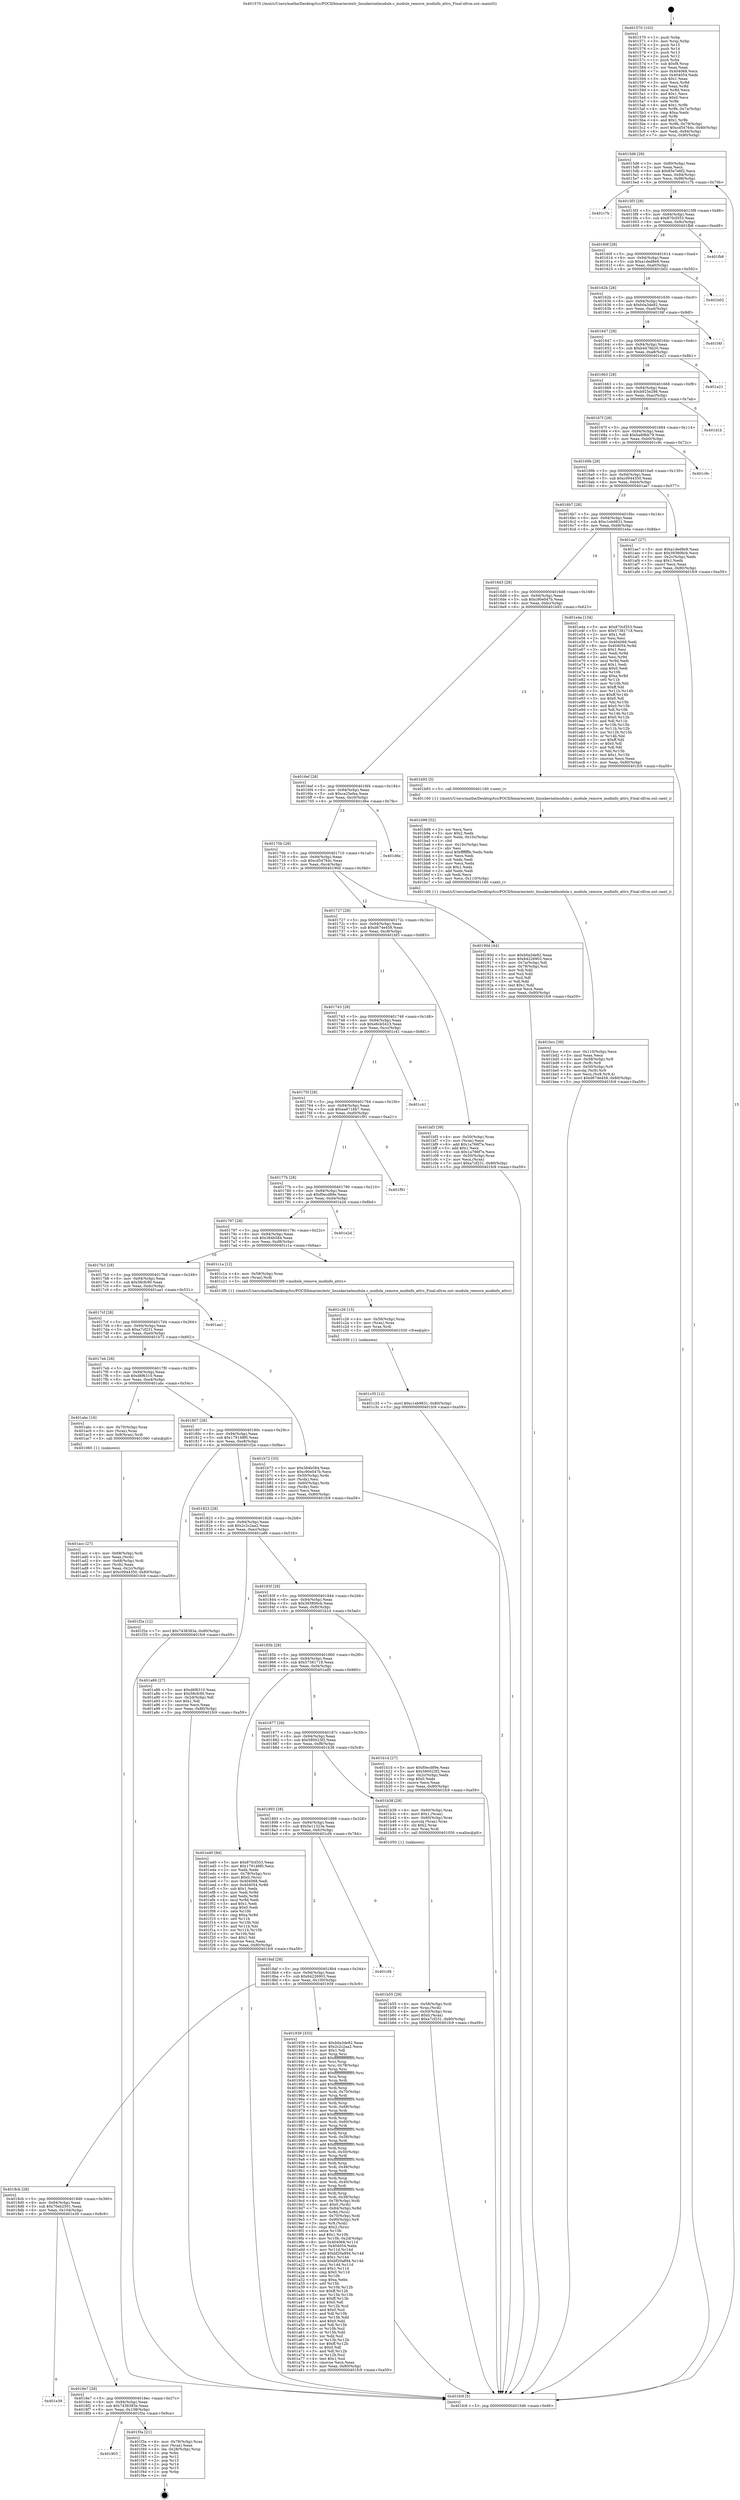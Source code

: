 digraph "0x401570" {
  label = "0x401570 (/mnt/c/Users/mathe/Desktop/tcc/POCII/binaries/extr_linuxkernelmodule.c_module_remove_modinfo_attrs_Final-ollvm.out::main(0))"
  labelloc = "t"
  node[shape=record]

  Entry [label="",width=0.3,height=0.3,shape=circle,fillcolor=black,style=filled]
  "0x4015d6" [label="{
     0x4015d6 [29]\l
     | [instrs]\l
     &nbsp;&nbsp;0x4015d6 \<+3\>: mov -0x80(%rbp),%eax\l
     &nbsp;&nbsp;0x4015d9 \<+2\>: mov %eax,%ecx\l
     &nbsp;&nbsp;0x4015db \<+6\>: sub $0x85e7e6f2,%ecx\l
     &nbsp;&nbsp;0x4015e1 \<+6\>: mov %eax,-0x94(%rbp)\l
     &nbsp;&nbsp;0x4015e7 \<+6\>: mov %ecx,-0x98(%rbp)\l
     &nbsp;&nbsp;0x4015ed \<+6\>: je 0000000000401c7b \<main+0x70b\>\l
  }"]
  "0x401c7b" [label="{
     0x401c7b\l
  }", style=dashed]
  "0x4015f3" [label="{
     0x4015f3 [28]\l
     | [instrs]\l
     &nbsp;&nbsp;0x4015f3 \<+5\>: jmp 00000000004015f8 \<main+0x88\>\l
     &nbsp;&nbsp;0x4015f8 \<+6\>: mov -0x94(%rbp),%eax\l
     &nbsp;&nbsp;0x4015fe \<+5\>: sub $0x870cf353,%eax\l
     &nbsp;&nbsp;0x401603 \<+6\>: mov %eax,-0x9c(%rbp)\l
     &nbsp;&nbsp;0x401609 \<+6\>: je 0000000000401fb8 \<main+0xa48\>\l
  }"]
  Exit [label="",width=0.3,height=0.3,shape=circle,fillcolor=black,style=filled,peripheries=2]
  "0x401fb8" [label="{
     0x401fb8\l
  }", style=dashed]
  "0x40160f" [label="{
     0x40160f [28]\l
     | [instrs]\l
     &nbsp;&nbsp;0x40160f \<+5\>: jmp 0000000000401614 \<main+0xa4\>\l
     &nbsp;&nbsp;0x401614 \<+6\>: mov -0x94(%rbp),%eax\l
     &nbsp;&nbsp;0x40161a \<+5\>: sub $0xa1ded8e9,%eax\l
     &nbsp;&nbsp;0x40161f \<+6\>: mov %eax,-0xa0(%rbp)\l
     &nbsp;&nbsp;0x401625 \<+6\>: je 0000000000401b02 \<main+0x592\>\l
  }"]
  "0x401903" [label="{
     0x401903\l
  }", style=dashed]
  "0x401b02" [label="{
     0x401b02\l
  }", style=dashed]
  "0x40162b" [label="{
     0x40162b [28]\l
     | [instrs]\l
     &nbsp;&nbsp;0x40162b \<+5\>: jmp 0000000000401630 \<main+0xc0\>\l
     &nbsp;&nbsp;0x401630 \<+6\>: mov -0x94(%rbp),%eax\l
     &nbsp;&nbsp;0x401636 \<+5\>: sub $0xb0a3de82,%eax\l
     &nbsp;&nbsp;0x40163b \<+6\>: mov %eax,-0xa4(%rbp)\l
     &nbsp;&nbsp;0x401641 \<+6\>: je 0000000000401f4f \<main+0x9df\>\l
  }"]
  "0x401f3a" [label="{
     0x401f3a [21]\l
     | [instrs]\l
     &nbsp;&nbsp;0x401f3a \<+4\>: mov -0x78(%rbp),%rax\l
     &nbsp;&nbsp;0x401f3e \<+2\>: mov (%rax),%eax\l
     &nbsp;&nbsp;0x401f40 \<+4\>: lea -0x28(%rbp),%rsp\l
     &nbsp;&nbsp;0x401f44 \<+1\>: pop %rbx\l
     &nbsp;&nbsp;0x401f45 \<+2\>: pop %r12\l
     &nbsp;&nbsp;0x401f47 \<+2\>: pop %r13\l
     &nbsp;&nbsp;0x401f49 \<+2\>: pop %r14\l
     &nbsp;&nbsp;0x401f4b \<+2\>: pop %r15\l
     &nbsp;&nbsp;0x401f4d \<+1\>: pop %rbp\l
     &nbsp;&nbsp;0x401f4e \<+1\>: ret\l
  }"]
  "0x401f4f" [label="{
     0x401f4f\l
  }", style=dashed]
  "0x401647" [label="{
     0x401647 [28]\l
     | [instrs]\l
     &nbsp;&nbsp;0x401647 \<+5\>: jmp 000000000040164c \<main+0xdc\>\l
     &nbsp;&nbsp;0x40164c \<+6\>: mov -0x94(%rbp),%eax\l
     &nbsp;&nbsp;0x401652 \<+5\>: sub $0xb4476b20,%eax\l
     &nbsp;&nbsp;0x401657 \<+6\>: mov %eax,-0xa8(%rbp)\l
     &nbsp;&nbsp;0x40165d \<+6\>: je 0000000000401e21 \<main+0x8b1\>\l
  }"]
  "0x4018e7" [label="{
     0x4018e7 [28]\l
     | [instrs]\l
     &nbsp;&nbsp;0x4018e7 \<+5\>: jmp 00000000004018ec \<main+0x37c\>\l
     &nbsp;&nbsp;0x4018ec \<+6\>: mov -0x94(%rbp),%eax\l
     &nbsp;&nbsp;0x4018f2 \<+5\>: sub $0x7438383e,%eax\l
     &nbsp;&nbsp;0x4018f7 \<+6\>: mov %eax,-0x108(%rbp)\l
     &nbsp;&nbsp;0x4018fd \<+6\>: je 0000000000401f3a \<main+0x9ca\>\l
  }"]
  "0x401e21" [label="{
     0x401e21\l
  }", style=dashed]
  "0x401663" [label="{
     0x401663 [28]\l
     | [instrs]\l
     &nbsp;&nbsp;0x401663 \<+5\>: jmp 0000000000401668 \<main+0xf8\>\l
     &nbsp;&nbsp;0x401668 \<+6\>: mov -0x94(%rbp),%eax\l
     &nbsp;&nbsp;0x40166e \<+5\>: sub $0xb925e298,%eax\l
     &nbsp;&nbsp;0x401673 \<+6\>: mov %eax,-0xac(%rbp)\l
     &nbsp;&nbsp;0x401679 \<+6\>: je 0000000000401d1b \<main+0x7ab\>\l
  }"]
  "0x401e39" [label="{
     0x401e39\l
  }", style=dashed]
  "0x401d1b" [label="{
     0x401d1b\l
  }", style=dashed]
  "0x40167f" [label="{
     0x40167f [28]\l
     | [instrs]\l
     &nbsp;&nbsp;0x40167f \<+5\>: jmp 0000000000401684 \<main+0x114\>\l
     &nbsp;&nbsp;0x401684 \<+6\>: mov -0x94(%rbp),%eax\l
     &nbsp;&nbsp;0x40168a \<+5\>: sub $0xba69bb79,%eax\l
     &nbsp;&nbsp;0x40168f \<+6\>: mov %eax,-0xb0(%rbp)\l
     &nbsp;&nbsp;0x401695 \<+6\>: je 0000000000401c9c \<main+0x72c\>\l
  }"]
  "0x401c35" [label="{
     0x401c35 [12]\l
     | [instrs]\l
     &nbsp;&nbsp;0x401c35 \<+7\>: movl $0xc1eb9831,-0x80(%rbp)\l
     &nbsp;&nbsp;0x401c3c \<+5\>: jmp 0000000000401fc9 \<main+0xa59\>\l
  }"]
  "0x401c9c" [label="{
     0x401c9c\l
  }", style=dashed]
  "0x40169b" [label="{
     0x40169b [28]\l
     | [instrs]\l
     &nbsp;&nbsp;0x40169b \<+5\>: jmp 00000000004016a0 \<main+0x130\>\l
     &nbsp;&nbsp;0x4016a0 \<+6\>: mov -0x94(%rbp),%eax\l
     &nbsp;&nbsp;0x4016a6 \<+5\>: sub $0xc0944350,%eax\l
     &nbsp;&nbsp;0x4016ab \<+6\>: mov %eax,-0xb4(%rbp)\l
     &nbsp;&nbsp;0x4016b1 \<+6\>: je 0000000000401ae7 \<main+0x577\>\l
  }"]
  "0x401c26" [label="{
     0x401c26 [15]\l
     | [instrs]\l
     &nbsp;&nbsp;0x401c26 \<+4\>: mov -0x58(%rbp),%rax\l
     &nbsp;&nbsp;0x401c2a \<+3\>: mov (%rax),%rax\l
     &nbsp;&nbsp;0x401c2d \<+3\>: mov %rax,%rdi\l
     &nbsp;&nbsp;0x401c30 \<+5\>: call 0000000000401030 \<free@plt\>\l
     | [calls]\l
     &nbsp;&nbsp;0x401030 \{1\} (unknown)\l
  }"]
  "0x401ae7" [label="{
     0x401ae7 [27]\l
     | [instrs]\l
     &nbsp;&nbsp;0x401ae7 \<+5\>: mov $0xa1ded8e9,%eax\l
     &nbsp;&nbsp;0x401aec \<+5\>: mov $0x393806cb,%ecx\l
     &nbsp;&nbsp;0x401af1 \<+3\>: mov -0x2c(%rbp),%edx\l
     &nbsp;&nbsp;0x401af4 \<+3\>: cmp $0x1,%edx\l
     &nbsp;&nbsp;0x401af7 \<+3\>: cmovl %ecx,%eax\l
     &nbsp;&nbsp;0x401afa \<+3\>: mov %eax,-0x80(%rbp)\l
     &nbsp;&nbsp;0x401afd \<+5\>: jmp 0000000000401fc9 \<main+0xa59\>\l
  }"]
  "0x4016b7" [label="{
     0x4016b7 [28]\l
     | [instrs]\l
     &nbsp;&nbsp;0x4016b7 \<+5\>: jmp 00000000004016bc \<main+0x14c\>\l
     &nbsp;&nbsp;0x4016bc \<+6\>: mov -0x94(%rbp),%eax\l
     &nbsp;&nbsp;0x4016c2 \<+5\>: sub $0xc1eb9831,%eax\l
     &nbsp;&nbsp;0x4016c7 \<+6\>: mov %eax,-0xb8(%rbp)\l
     &nbsp;&nbsp;0x4016cd \<+6\>: je 0000000000401e4a \<main+0x8da\>\l
  }"]
  "0x401bcc" [label="{
     0x401bcc [39]\l
     | [instrs]\l
     &nbsp;&nbsp;0x401bcc \<+6\>: mov -0x110(%rbp),%ecx\l
     &nbsp;&nbsp;0x401bd2 \<+3\>: imul %eax,%ecx\l
     &nbsp;&nbsp;0x401bd5 \<+4\>: mov -0x58(%rbp),%r8\l
     &nbsp;&nbsp;0x401bd9 \<+3\>: mov (%r8),%r8\l
     &nbsp;&nbsp;0x401bdc \<+4\>: mov -0x50(%rbp),%r9\l
     &nbsp;&nbsp;0x401be0 \<+3\>: movslq (%r9),%r9\l
     &nbsp;&nbsp;0x401be3 \<+4\>: mov %ecx,(%r8,%r9,4)\l
     &nbsp;&nbsp;0x401be7 \<+7\>: movl $0xd674e458,-0x80(%rbp)\l
     &nbsp;&nbsp;0x401bee \<+5\>: jmp 0000000000401fc9 \<main+0xa59\>\l
  }"]
  "0x401e4a" [label="{
     0x401e4a [134]\l
     | [instrs]\l
     &nbsp;&nbsp;0x401e4a \<+5\>: mov $0x870cf353,%eax\l
     &nbsp;&nbsp;0x401e4f \<+5\>: mov $0x57381718,%ecx\l
     &nbsp;&nbsp;0x401e54 \<+2\>: mov $0x1,%dl\l
     &nbsp;&nbsp;0x401e56 \<+2\>: xor %esi,%esi\l
     &nbsp;&nbsp;0x401e58 \<+7\>: mov 0x404068,%edi\l
     &nbsp;&nbsp;0x401e5f \<+8\>: mov 0x404054,%r8d\l
     &nbsp;&nbsp;0x401e67 \<+3\>: sub $0x1,%esi\l
     &nbsp;&nbsp;0x401e6a \<+3\>: mov %edi,%r9d\l
     &nbsp;&nbsp;0x401e6d \<+3\>: add %esi,%r9d\l
     &nbsp;&nbsp;0x401e70 \<+4\>: imul %r9d,%edi\l
     &nbsp;&nbsp;0x401e74 \<+3\>: and $0x1,%edi\l
     &nbsp;&nbsp;0x401e77 \<+3\>: cmp $0x0,%edi\l
     &nbsp;&nbsp;0x401e7a \<+4\>: sete %r10b\l
     &nbsp;&nbsp;0x401e7e \<+4\>: cmp $0xa,%r8d\l
     &nbsp;&nbsp;0x401e82 \<+4\>: setl %r11b\l
     &nbsp;&nbsp;0x401e86 \<+3\>: mov %r10b,%bl\l
     &nbsp;&nbsp;0x401e89 \<+3\>: xor $0xff,%bl\l
     &nbsp;&nbsp;0x401e8c \<+3\>: mov %r11b,%r14b\l
     &nbsp;&nbsp;0x401e8f \<+4\>: xor $0xff,%r14b\l
     &nbsp;&nbsp;0x401e93 \<+3\>: xor $0x0,%dl\l
     &nbsp;&nbsp;0x401e96 \<+3\>: mov %bl,%r15b\l
     &nbsp;&nbsp;0x401e99 \<+4\>: and $0x0,%r15b\l
     &nbsp;&nbsp;0x401e9d \<+3\>: and %dl,%r10b\l
     &nbsp;&nbsp;0x401ea0 \<+3\>: mov %r14b,%r12b\l
     &nbsp;&nbsp;0x401ea3 \<+4\>: and $0x0,%r12b\l
     &nbsp;&nbsp;0x401ea7 \<+3\>: and %dl,%r11b\l
     &nbsp;&nbsp;0x401eaa \<+3\>: or %r10b,%r15b\l
     &nbsp;&nbsp;0x401ead \<+3\>: or %r11b,%r12b\l
     &nbsp;&nbsp;0x401eb0 \<+3\>: xor %r12b,%r15b\l
     &nbsp;&nbsp;0x401eb3 \<+3\>: or %r14b,%bl\l
     &nbsp;&nbsp;0x401eb6 \<+3\>: xor $0xff,%bl\l
     &nbsp;&nbsp;0x401eb9 \<+3\>: or $0x0,%dl\l
     &nbsp;&nbsp;0x401ebc \<+2\>: and %dl,%bl\l
     &nbsp;&nbsp;0x401ebe \<+3\>: or %bl,%r15b\l
     &nbsp;&nbsp;0x401ec1 \<+4\>: test $0x1,%r15b\l
     &nbsp;&nbsp;0x401ec5 \<+3\>: cmovne %ecx,%eax\l
     &nbsp;&nbsp;0x401ec8 \<+3\>: mov %eax,-0x80(%rbp)\l
     &nbsp;&nbsp;0x401ecb \<+5\>: jmp 0000000000401fc9 \<main+0xa59\>\l
  }"]
  "0x4016d3" [label="{
     0x4016d3 [28]\l
     | [instrs]\l
     &nbsp;&nbsp;0x4016d3 \<+5\>: jmp 00000000004016d8 \<main+0x168\>\l
     &nbsp;&nbsp;0x4016d8 \<+6\>: mov -0x94(%rbp),%eax\l
     &nbsp;&nbsp;0x4016de \<+5\>: sub $0xc90e047b,%eax\l
     &nbsp;&nbsp;0x4016e3 \<+6\>: mov %eax,-0xbc(%rbp)\l
     &nbsp;&nbsp;0x4016e9 \<+6\>: je 0000000000401b93 \<main+0x623\>\l
  }"]
  "0x401b98" [label="{
     0x401b98 [52]\l
     | [instrs]\l
     &nbsp;&nbsp;0x401b98 \<+2\>: xor %ecx,%ecx\l
     &nbsp;&nbsp;0x401b9a \<+5\>: mov $0x2,%edx\l
     &nbsp;&nbsp;0x401b9f \<+6\>: mov %edx,-0x10c(%rbp)\l
     &nbsp;&nbsp;0x401ba5 \<+1\>: cltd\l
     &nbsp;&nbsp;0x401ba6 \<+6\>: mov -0x10c(%rbp),%esi\l
     &nbsp;&nbsp;0x401bac \<+2\>: idiv %esi\l
     &nbsp;&nbsp;0x401bae \<+6\>: imul $0xfffffffe,%edx,%edx\l
     &nbsp;&nbsp;0x401bb4 \<+2\>: mov %ecx,%edi\l
     &nbsp;&nbsp;0x401bb6 \<+2\>: sub %edx,%edi\l
     &nbsp;&nbsp;0x401bb8 \<+2\>: mov %ecx,%edx\l
     &nbsp;&nbsp;0x401bba \<+3\>: sub $0x1,%edx\l
     &nbsp;&nbsp;0x401bbd \<+2\>: add %edx,%edi\l
     &nbsp;&nbsp;0x401bbf \<+2\>: sub %edi,%ecx\l
     &nbsp;&nbsp;0x401bc1 \<+6\>: mov %ecx,-0x110(%rbp)\l
     &nbsp;&nbsp;0x401bc7 \<+5\>: call 0000000000401160 \<next_i\>\l
     | [calls]\l
     &nbsp;&nbsp;0x401160 \{1\} (/mnt/c/Users/mathe/Desktop/tcc/POCII/binaries/extr_linuxkernelmodule.c_module_remove_modinfo_attrs_Final-ollvm.out::next_i)\l
  }"]
  "0x401b93" [label="{
     0x401b93 [5]\l
     | [instrs]\l
     &nbsp;&nbsp;0x401b93 \<+5\>: call 0000000000401160 \<next_i\>\l
     | [calls]\l
     &nbsp;&nbsp;0x401160 \{1\} (/mnt/c/Users/mathe/Desktop/tcc/POCII/binaries/extr_linuxkernelmodule.c_module_remove_modinfo_attrs_Final-ollvm.out::next_i)\l
  }"]
  "0x4016ef" [label="{
     0x4016ef [28]\l
     | [instrs]\l
     &nbsp;&nbsp;0x4016ef \<+5\>: jmp 00000000004016f4 \<main+0x184\>\l
     &nbsp;&nbsp;0x4016f4 \<+6\>: mov -0x94(%rbp),%eax\l
     &nbsp;&nbsp;0x4016fa \<+5\>: sub $0xca25efea,%eax\l
     &nbsp;&nbsp;0x4016ff \<+6\>: mov %eax,-0xc0(%rbp)\l
     &nbsp;&nbsp;0x401705 \<+6\>: je 0000000000401d6e \<main+0x7fe\>\l
  }"]
  "0x401b55" [label="{
     0x401b55 [29]\l
     | [instrs]\l
     &nbsp;&nbsp;0x401b55 \<+4\>: mov -0x58(%rbp),%rdi\l
     &nbsp;&nbsp;0x401b59 \<+3\>: mov %rax,(%rdi)\l
     &nbsp;&nbsp;0x401b5c \<+4\>: mov -0x50(%rbp),%rax\l
     &nbsp;&nbsp;0x401b60 \<+6\>: movl $0x0,(%rax)\l
     &nbsp;&nbsp;0x401b66 \<+7\>: movl $0xa7cf231,-0x80(%rbp)\l
     &nbsp;&nbsp;0x401b6d \<+5\>: jmp 0000000000401fc9 \<main+0xa59\>\l
  }"]
  "0x401d6e" [label="{
     0x401d6e\l
  }", style=dashed]
  "0x40170b" [label="{
     0x40170b [28]\l
     | [instrs]\l
     &nbsp;&nbsp;0x40170b \<+5\>: jmp 0000000000401710 \<main+0x1a0\>\l
     &nbsp;&nbsp;0x401710 \<+6\>: mov -0x94(%rbp),%eax\l
     &nbsp;&nbsp;0x401716 \<+5\>: sub $0xcd54764c,%eax\l
     &nbsp;&nbsp;0x40171b \<+6\>: mov %eax,-0xc4(%rbp)\l
     &nbsp;&nbsp;0x401721 \<+6\>: je 000000000040190d \<main+0x39d\>\l
  }"]
  "0x401acc" [label="{
     0x401acc [27]\l
     | [instrs]\l
     &nbsp;&nbsp;0x401acc \<+4\>: mov -0x68(%rbp),%rdi\l
     &nbsp;&nbsp;0x401ad0 \<+2\>: mov %eax,(%rdi)\l
     &nbsp;&nbsp;0x401ad2 \<+4\>: mov -0x68(%rbp),%rdi\l
     &nbsp;&nbsp;0x401ad6 \<+2\>: mov (%rdi),%eax\l
     &nbsp;&nbsp;0x401ad8 \<+3\>: mov %eax,-0x2c(%rbp)\l
     &nbsp;&nbsp;0x401adb \<+7\>: movl $0xc0944350,-0x80(%rbp)\l
     &nbsp;&nbsp;0x401ae2 \<+5\>: jmp 0000000000401fc9 \<main+0xa59\>\l
  }"]
  "0x40190d" [label="{
     0x40190d [44]\l
     | [instrs]\l
     &nbsp;&nbsp;0x40190d \<+5\>: mov $0xb0a3de82,%eax\l
     &nbsp;&nbsp;0x401912 \<+5\>: mov $0x64226903,%ecx\l
     &nbsp;&nbsp;0x401917 \<+3\>: mov -0x7a(%rbp),%dl\l
     &nbsp;&nbsp;0x40191a \<+4\>: mov -0x79(%rbp),%sil\l
     &nbsp;&nbsp;0x40191e \<+3\>: mov %dl,%dil\l
     &nbsp;&nbsp;0x401921 \<+3\>: and %sil,%dil\l
     &nbsp;&nbsp;0x401924 \<+3\>: xor %sil,%dl\l
     &nbsp;&nbsp;0x401927 \<+3\>: or %dl,%dil\l
     &nbsp;&nbsp;0x40192a \<+4\>: test $0x1,%dil\l
     &nbsp;&nbsp;0x40192e \<+3\>: cmovne %ecx,%eax\l
     &nbsp;&nbsp;0x401931 \<+3\>: mov %eax,-0x80(%rbp)\l
     &nbsp;&nbsp;0x401934 \<+5\>: jmp 0000000000401fc9 \<main+0xa59\>\l
  }"]
  "0x401727" [label="{
     0x401727 [28]\l
     | [instrs]\l
     &nbsp;&nbsp;0x401727 \<+5\>: jmp 000000000040172c \<main+0x1bc\>\l
     &nbsp;&nbsp;0x40172c \<+6\>: mov -0x94(%rbp),%eax\l
     &nbsp;&nbsp;0x401732 \<+5\>: sub $0xd674e458,%eax\l
     &nbsp;&nbsp;0x401737 \<+6\>: mov %eax,-0xc8(%rbp)\l
     &nbsp;&nbsp;0x40173d \<+6\>: je 0000000000401bf3 \<main+0x683\>\l
  }"]
  "0x401fc9" [label="{
     0x401fc9 [5]\l
     | [instrs]\l
     &nbsp;&nbsp;0x401fc9 \<+5\>: jmp 00000000004015d6 \<main+0x66\>\l
  }"]
  "0x401570" [label="{
     0x401570 [102]\l
     | [instrs]\l
     &nbsp;&nbsp;0x401570 \<+1\>: push %rbp\l
     &nbsp;&nbsp;0x401571 \<+3\>: mov %rsp,%rbp\l
     &nbsp;&nbsp;0x401574 \<+2\>: push %r15\l
     &nbsp;&nbsp;0x401576 \<+2\>: push %r14\l
     &nbsp;&nbsp;0x401578 \<+2\>: push %r13\l
     &nbsp;&nbsp;0x40157a \<+2\>: push %r12\l
     &nbsp;&nbsp;0x40157c \<+1\>: push %rbx\l
     &nbsp;&nbsp;0x40157d \<+7\>: sub $0xf8,%rsp\l
     &nbsp;&nbsp;0x401584 \<+2\>: xor %eax,%eax\l
     &nbsp;&nbsp;0x401586 \<+7\>: mov 0x404068,%ecx\l
     &nbsp;&nbsp;0x40158d \<+7\>: mov 0x404054,%edx\l
     &nbsp;&nbsp;0x401594 \<+3\>: sub $0x1,%eax\l
     &nbsp;&nbsp;0x401597 \<+3\>: mov %ecx,%r8d\l
     &nbsp;&nbsp;0x40159a \<+3\>: add %eax,%r8d\l
     &nbsp;&nbsp;0x40159d \<+4\>: imul %r8d,%ecx\l
     &nbsp;&nbsp;0x4015a1 \<+3\>: and $0x1,%ecx\l
     &nbsp;&nbsp;0x4015a4 \<+3\>: cmp $0x0,%ecx\l
     &nbsp;&nbsp;0x4015a7 \<+4\>: sete %r9b\l
     &nbsp;&nbsp;0x4015ab \<+4\>: and $0x1,%r9b\l
     &nbsp;&nbsp;0x4015af \<+4\>: mov %r9b,-0x7a(%rbp)\l
     &nbsp;&nbsp;0x4015b3 \<+3\>: cmp $0xa,%edx\l
     &nbsp;&nbsp;0x4015b6 \<+4\>: setl %r9b\l
     &nbsp;&nbsp;0x4015ba \<+4\>: and $0x1,%r9b\l
     &nbsp;&nbsp;0x4015be \<+4\>: mov %r9b,-0x79(%rbp)\l
     &nbsp;&nbsp;0x4015c2 \<+7\>: movl $0xcd54764c,-0x80(%rbp)\l
     &nbsp;&nbsp;0x4015c9 \<+6\>: mov %edi,-0x84(%rbp)\l
     &nbsp;&nbsp;0x4015cf \<+7\>: mov %rsi,-0x90(%rbp)\l
  }"]
  "0x4018cb" [label="{
     0x4018cb [28]\l
     | [instrs]\l
     &nbsp;&nbsp;0x4018cb \<+5\>: jmp 00000000004018d0 \<main+0x360\>\l
     &nbsp;&nbsp;0x4018d0 \<+6\>: mov -0x94(%rbp),%eax\l
     &nbsp;&nbsp;0x4018d6 \<+5\>: sub $0x70eb2501,%eax\l
     &nbsp;&nbsp;0x4018db \<+6\>: mov %eax,-0x104(%rbp)\l
     &nbsp;&nbsp;0x4018e1 \<+6\>: je 0000000000401e39 \<main+0x8c9\>\l
  }"]
  "0x401bf3" [label="{
     0x401bf3 [39]\l
     | [instrs]\l
     &nbsp;&nbsp;0x401bf3 \<+4\>: mov -0x50(%rbp),%rax\l
     &nbsp;&nbsp;0x401bf7 \<+2\>: mov (%rax),%ecx\l
     &nbsp;&nbsp;0x401bf9 \<+6\>: add $0x1a766f7e,%ecx\l
     &nbsp;&nbsp;0x401bff \<+3\>: add $0x1,%ecx\l
     &nbsp;&nbsp;0x401c02 \<+6\>: sub $0x1a766f7e,%ecx\l
     &nbsp;&nbsp;0x401c08 \<+4\>: mov -0x50(%rbp),%rax\l
     &nbsp;&nbsp;0x401c0c \<+2\>: mov %ecx,(%rax)\l
     &nbsp;&nbsp;0x401c0e \<+7\>: movl $0xa7cf231,-0x80(%rbp)\l
     &nbsp;&nbsp;0x401c15 \<+5\>: jmp 0000000000401fc9 \<main+0xa59\>\l
  }"]
  "0x401743" [label="{
     0x401743 [28]\l
     | [instrs]\l
     &nbsp;&nbsp;0x401743 \<+5\>: jmp 0000000000401748 \<main+0x1d8\>\l
     &nbsp;&nbsp;0x401748 \<+6\>: mov -0x94(%rbp),%eax\l
     &nbsp;&nbsp;0x40174e \<+5\>: sub $0xe6cb5423,%eax\l
     &nbsp;&nbsp;0x401753 \<+6\>: mov %eax,-0xcc(%rbp)\l
     &nbsp;&nbsp;0x401759 \<+6\>: je 0000000000401c41 \<main+0x6d1\>\l
  }"]
  "0x401939" [label="{
     0x401939 [333]\l
     | [instrs]\l
     &nbsp;&nbsp;0x401939 \<+5\>: mov $0xb0a3de82,%eax\l
     &nbsp;&nbsp;0x40193e \<+5\>: mov $0x2c2c2aa2,%ecx\l
     &nbsp;&nbsp;0x401943 \<+2\>: mov $0x1,%dl\l
     &nbsp;&nbsp;0x401945 \<+3\>: mov %rsp,%rsi\l
     &nbsp;&nbsp;0x401948 \<+4\>: add $0xfffffffffffffff0,%rsi\l
     &nbsp;&nbsp;0x40194c \<+3\>: mov %rsi,%rsp\l
     &nbsp;&nbsp;0x40194f \<+4\>: mov %rsi,-0x78(%rbp)\l
     &nbsp;&nbsp;0x401953 \<+3\>: mov %rsp,%rsi\l
     &nbsp;&nbsp;0x401956 \<+4\>: add $0xfffffffffffffff0,%rsi\l
     &nbsp;&nbsp;0x40195a \<+3\>: mov %rsi,%rsp\l
     &nbsp;&nbsp;0x40195d \<+3\>: mov %rsp,%rdi\l
     &nbsp;&nbsp;0x401960 \<+4\>: add $0xfffffffffffffff0,%rdi\l
     &nbsp;&nbsp;0x401964 \<+3\>: mov %rdi,%rsp\l
     &nbsp;&nbsp;0x401967 \<+4\>: mov %rdi,-0x70(%rbp)\l
     &nbsp;&nbsp;0x40196b \<+3\>: mov %rsp,%rdi\l
     &nbsp;&nbsp;0x40196e \<+4\>: add $0xfffffffffffffff0,%rdi\l
     &nbsp;&nbsp;0x401972 \<+3\>: mov %rdi,%rsp\l
     &nbsp;&nbsp;0x401975 \<+4\>: mov %rdi,-0x68(%rbp)\l
     &nbsp;&nbsp;0x401979 \<+3\>: mov %rsp,%rdi\l
     &nbsp;&nbsp;0x40197c \<+4\>: add $0xfffffffffffffff0,%rdi\l
     &nbsp;&nbsp;0x401980 \<+3\>: mov %rdi,%rsp\l
     &nbsp;&nbsp;0x401983 \<+4\>: mov %rdi,-0x60(%rbp)\l
     &nbsp;&nbsp;0x401987 \<+3\>: mov %rsp,%rdi\l
     &nbsp;&nbsp;0x40198a \<+4\>: add $0xfffffffffffffff0,%rdi\l
     &nbsp;&nbsp;0x40198e \<+3\>: mov %rdi,%rsp\l
     &nbsp;&nbsp;0x401991 \<+4\>: mov %rdi,-0x58(%rbp)\l
     &nbsp;&nbsp;0x401995 \<+3\>: mov %rsp,%rdi\l
     &nbsp;&nbsp;0x401998 \<+4\>: add $0xfffffffffffffff0,%rdi\l
     &nbsp;&nbsp;0x40199c \<+3\>: mov %rdi,%rsp\l
     &nbsp;&nbsp;0x40199f \<+4\>: mov %rdi,-0x50(%rbp)\l
     &nbsp;&nbsp;0x4019a3 \<+3\>: mov %rsp,%rdi\l
     &nbsp;&nbsp;0x4019a6 \<+4\>: add $0xfffffffffffffff0,%rdi\l
     &nbsp;&nbsp;0x4019aa \<+3\>: mov %rdi,%rsp\l
     &nbsp;&nbsp;0x4019ad \<+4\>: mov %rdi,-0x48(%rbp)\l
     &nbsp;&nbsp;0x4019b1 \<+3\>: mov %rsp,%rdi\l
     &nbsp;&nbsp;0x4019b4 \<+4\>: add $0xfffffffffffffff0,%rdi\l
     &nbsp;&nbsp;0x4019b8 \<+3\>: mov %rdi,%rsp\l
     &nbsp;&nbsp;0x4019bb \<+4\>: mov %rdi,-0x40(%rbp)\l
     &nbsp;&nbsp;0x4019bf \<+3\>: mov %rsp,%rdi\l
     &nbsp;&nbsp;0x4019c2 \<+4\>: add $0xfffffffffffffff0,%rdi\l
     &nbsp;&nbsp;0x4019c6 \<+3\>: mov %rdi,%rsp\l
     &nbsp;&nbsp;0x4019c9 \<+4\>: mov %rdi,-0x38(%rbp)\l
     &nbsp;&nbsp;0x4019cd \<+4\>: mov -0x78(%rbp),%rdi\l
     &nbsp;&nbsp;0x4019d1 \<+6\>: movl $0x0,(%rdi)\l
     &nbsp;&nbsp;0x4019d7 \<+7\>: mov -0x84(%rbp),%r8d\l
     &nbsp;&nbsp;0x4019de \<+3\>: mov %r8d,(%rsi)\l
     &nbsp;&nbsp;0x4019e1 \<+4\>: mov -0x70(%rbp),%rdi\l
     &nbsp;&nbsp;0x4019e5 \<+7\>: mov -0x90(%rbp),%r9\l
     &nbsp;&nbsp;0x4019ec \<+3\>: mov %r9,(%rdi)\l
     &nbsp;&nbsp;0x4019ef \<+3\>: cmpl $0x2,(%rsi)\l
     &nbsp;&nbsp;0x4019f2 \<+4\>: setne %r10b\l
     &nbsp;&nbsp;0x4019f6 \<+4\>: and $0x1,%r10b\l
     &nbsp;&nbsp;0x4019fa \<+4\>: mov %r10b,-0x2d(%rbp)\l
     &nbsp;&nbsp;0x4019fe \<+8\>: mov 0x404068,%r11d\l
     &nbsp;&nbsp;0x401a06 \<+7\>: mov 0x404054,%ebx\l
     &nbsp;&nbsp;0x401a0d \<+3\>: mov %r11d,%r14d\l
     &nbsp;&nbsp;0x401a10 \<+7\>: add $0xbf20a894,%r14d\l
     &nbsp;&nbsp;0x401a17 \<+4\>: sub $0x1,%r14d\l
     &nbsp;&nbsp;0x401a1b \<+7\>: sub $0xbf20a894,%r14d\l
     &nbsp;&nbsp;0x401a22 \<+4\>: imul %r14d,%r11d\l
     &nbsp;&nbsp;0x401a26 \<+4\>: and $0x1,%r11d\l
     &nbsp;&nbsp;0x401a2a \<+4\>: cmp $0x0,%r11d\l
     &nbsp;&nbsp;0x401a2e \<+4\>: sete %r10b\l
     &nbsp;&nbsp;0x401a32 \<+3\>: cmp $0xa,%ebx\l
     &nbsp;&nbsp;0x401a35 \<+4\>: setl %r15b\l
     &nbsp;&nbsp;0x401a39 \<+3\>: mov %r10b,%r12b\l
     &nbsp;&nbsp;0x401a3c \<+4\>: xor $0xff,%r12b\l
     &nbsp;&nbsp;0x401a40 \<+3\>: mov %r15b,%r13b\l
     &nbsp;&nbsp;0x401a43 \<+4\>: xor $0xff,%r13b\l
     &nbsp;&nbsp;0x401a47 \<+3\>: xor $0x0,%dl\l
     &nbsp;&nbsp;0x401a4a \<+3\>: mov %r12b,%sil\l
     &nbsp;&nbsp;0x401a4d \<+4\>: and $0x0,%sil\l
     &nbsp;&nbsp;0x401a51 \<+3\>: and %dl,%r10b\l
     &nbsp;&nbsp;0x401a54 \<+3\>: mov %r13b,%dil\l
     &nbsp;&nbsp;0x401a57 \<+4\>: and $0x0,%dil\l
     &nbsp;&nbsp;0x401a5b \<+3\>: and %dl,%r15b\l
     &nbsp;&nbsp;0x401a5e \<+3\>: or %r10b,%sil\l
     &nbsp;&nbsp;0x401a61 \<+3\>: or %r15b,%dil\l
     &nbsp;&nbsp;0x401a64 \<+3\>: xor %dil,%sil\l
     &nbsp;&nbsp;0x401a67 \<+3\>: or %r13b,%r12b\l
     &nbsp;&nbsp;0x401a6a \<+4\>: xor $0xff,%r12b\l
     &nbsp;&nbsp;0x401a6e \<+3\>: or $0x0,%dl\l
     &nbsp;&nbsp;0x401a71 \<+3\>: and %dl,%r12b\l
     &nbsp;&nbsp;0x401a74 \<+3\>: or %r12b,%sil\l
     &nbsp;&nbsp;0x401a77 \<+4\>: test $0x1,%sil\l
     &nbsp;&nbsp;0x401a7b \<+3\>: cmovne %ecx,%eax\l
     &nbsp;&nbsp;0x401a7e \<+3\>: mov %eax,-0x80(%rbp)\l
     &nbsp;&nbsp;0x401a81 \<+5\>: jmp 0000000000401fc9 \<main+0xa59\>\l
  }"]
  "0x401c41" [label="{
     0x401c41\l
  }", style=dashed]
  "0x40175f" [label="{
     0x40175f [28]\l
     | [instrs]\l
     &nbsp;&nbsp;0x40175f \<+5\>: jmp 0000000000401764 \<main+0x1f4\>\l
     &nbsp;&nbsp;0x401764 \<+6\>: mov -0x94(%rbp),%eax\l
     &nbsp;&nbsp;0x40176a \<+5\>: sub $0xea6716b7,%eax\l
     &nbsp;&nbsp;0x40176f \<+6\>: mov %eax,-0xd0(%rbp)\l
     &nbsp;&nbsp;0x401775 \<+6\>: je 0000000000401f91 \<main+0xa21\>\l
  }"]
  "0x4018af" [label="{
     0x4018af [28]\l
     | [instrs]\l
     &nbsp;&nbsp;0x4018af \<+5\>: jmp 00000000004018b4 \<main+0x344\>\l
     &nbsp;&nbsp;0x4018b4 \<+6\>: mov -0x94(%rbp),%eax\l
     &nbsp;&nbsp;0x4018ba \<+5\>: sub $0x64226903,%eax\l
     &nbsp;&nbsp;0x4018bf \<+6\>: mov %eax,-0x100(%rbp)\l
     &nbsp;&nbsp;0x4018c5 \<+6\>: je 0000000000401939 \<main+0x3c9\>\l
  }"]
  "0x401f91" [label="{
     0x401f91\l
  }", style=dashed]
  "0x40177b" [label="{
     0x40177b [28]\l
     | [instrs]\l
     &nbsp;&nbsp;0x40177b \<+5\>: jmp 0000000000401780 \<main+0x210\>\l
     &nbsp;&nbsp;0x401780 \<+6\>: mov -0x94(%rbp),%eax\l
     &nbsp;&nbsp;0x401786 \<+5\>: sub $0xf0ecd89e,%eax\l
     &nbsp;&nbsp;0x40178b \<+6\>: mov %eax,-0xd4(%rbp)\l
     &nbsp;&nbsp;0x401791 \<+6\>: je 0000000000401e2d \<main+0x8bd\>\l
  }"]
  "0x401cf4" [label="{
     0x401cf4\l
  }", style=dashed]
  "0x401e2d" [label="{
     0x401e2d\l
  }", style=dashed]
  "0x401797" [label="{
     0x401797 [28]\l
     | [instrs]\l
     &nbsp;&nbsp;0x401797 \<+5\>: jmp 000000000040179c \<main+0x22c\>\l
     &nbsp;&nbsp;0x40179c \<+6\>: mov -0x94(%rbp),%eax\l
     &nbsp;&nbsp;0x4017a2 \<+5\>: sub $0x384b584,%eax\l
     &nbsp;&nbsp;0x4017a7 \<+6\>: mov %eax,-0xd8(%rbp)\l
     &nbsp;&nbsp;0x4017ad \<+6\>: je 0000000000401c1a \<main+0x6aa\>\l
  }"]
  "0x401893" [label="{
     0x401893 [28]\l
     | [instrs]\l
     &nbsp;&nbsp;0x401893 \<+5\>: jmp 0000000000401898 \<main+0x328\>\l
     &nbsp;&nbsp;0x401898 \<+6\>: mov -0x94(%rbp),%eax\l
     &nbsp;&nbsp;0x40189e \<+5\>: sub $0x5e11323e,%eax\l
     &nbsp;&nbsp;0x4018a3 \<+6\>: mov %eax,-0xfc(%rbp)\l
     &nbsp;&nbsp;0x4018a9 \<+6\>: je 0000000000401cf4 \<main+0x784\>\l
  }"]
  "0x401c1a" [label="{
     0x401c1a [12]\l
     | [instrs]\l
     &nbsp;&nbsp;0x401c1a \<+4\>: mov -0x58(%rbp),%rax\l
     &nbsp;&nbsp;0x401c1e \<+3\>: mov (%rax),%rdi\l
     &nbsp;&nbsp;0x401c21 \<+5\>: call 00000000004013f0 \<module_remove_modinfo_attrs\>\l
     | [calls]\l
     &nbsp;&nbsp;0x4013f0 \{1\} (/mnt/c/Users/mathe/Desktop/tcc/POCII/binaries/extr_linuxkernelmodule.c_module_remove_modinfo_attrs_Final-ollvm.out::module_remove_modinfo_attrs)\l
  }"]
  "0x4017b3" [label="{
     0x4017b3 [28]\l
     | [instrs]\l
     &nbsp;&nbsp;0x4017b3 \<+5\>: jmp 00000000004017b8 \<main+0x248\>\l
     &nbsp;&nbsp;0x4017b8 \<+6\>: mov -0x94(%rbp),%eax\l
     &nbsp;&nbsp;0x4017be \<+5\>: sub $0x58cfc90,%eax\l
     &nbsp;&nbsp;0x4017c3 \<+6\>: mov %eax,-0xdc(%rbp)\l
     &nbsp;&nbsp;0x4017c9 \<+6\>: je 0000000000401aa1 \<main+0x531\>\l
  }"]
  "0x401b38" [label="{
     0x401b38 [29]\l
     | [instrs]\l
     &nbsp;&nbsp;0x401b38 \<+4\>: mov -0x60(%rbp),%rax\l
     &nbsp;&nbsp;0x401b3c \<+6\>: movl $0x1,(%rax)\l
     &nbsp;&nbsp;0x401b42 \<+4\>: mov -0x60(%rbp),%rax\l
     &nbsp;&nbsp;0x401b46 \<+3\>: movslq (%rax),%rax\l
     &nbsp;&nbsp;0x401b49 \<+4\>: shl $0x2,%rax\l
     &nbsp;&nbsp;0x401b4d \<+3\>: mov %rax,%rdi\l
     &nbsp;&nbsp;0x401b50 \<+5\>: call 0000000000401050 \<malloc@plt\>\l
     | [calls]\l
     &nbsp;&nbsp;0x401050 \{1\} (unknown)\l
  }"]
  "0x401aa1" [label="{
     0x401aa1\l
  }", style=dashed]
  "0x4017cf" [label="{
     0x4017cf [28]\l
     | [instrs]\l
     &nbsp;&nbsp;0x4017cf \<+5\>: jmp 00000000004017d4 \<main+0x264\>\l
     &nbsp;&nbsp;0x4017d4 \<+6\>: mov -0x94(%rbp),%eax\l
     &nbsp;&nbsp;0x4017da \<+5\>: sub $0xa7cf231,%eax\l
     &nbsp;&nbsp;0x4017df \<+6\>: mov %eax,-0xe0(%rbp)\l
     &nbsp;&nbsp;0x4017e5 \<+6\>: je 0000000000401b72 \<main+0x602\>\l
  }"]
  "0x401877" [label="{
     0x401877 [28]\l
     | [instrs]\l
     &nbsp;&nbsp;0x401877 \<+5\>: jmp 000000000040187c \<main+0x30c\>\l
     &nbsp;&nbsp;0x40187c \<+6\>: mov -0x94(%rbp),%eax\l
     &nbsp;&nbsp;0x401882 \<+5\>: sub $0x580023f2,%eax\l
     &nbsp;&nbsp;0x401887 \<+6\>: mov %eax,-0xf8(%rbp)\l
     &nbsp;&nbsp;0x40188d \<+6\>: je 0000000000401b38 \<main+0x5c8\>\l
  }"]
  "0x401b72" [label="{
     0x401b72 [33]\l
     | [instrs]\l
     &nbsp;&nbsp;0x401b72 \<+5\>: mov $0x384b584,%eax\l
     &nbsp;&nbsp;0x401b77 \<+5\>: mov $0xc90e047b,%ecx\l
     &nbsp;&nbsp;0x401b7c \<+4\>: mov -0x50(%rbp),%rdx\l
     &nbsp;&nbsp;0x401b80 \<+2\>: mov (%rdx),%esi\l
     &nbsp;&nbsp;0x401b82 \<+4\>: mov -0x60(%rbp),%rdx\l
     &nbsp;&nbsp;0x401b86 \<+2\>: cmp (%rdx),%esi\l
     &nbsp;&nbsp;0x401b88 \<+3\>: cmovl %ecx,%eax\l
     &nbsp;&nbsp;0x401b8b \<+3\>: mov %eax,-0x80(%rbp)\l
     &nbsp;&nbsp;0x401b8e \<+5\>: jmp 0000000000401fc9 \<main+0xa59\>\l
  }"]
  "0x4017eb" [label="{
     0x4017eb [28]\l
     | [instrs]\l
     &nbsp;&nbsp;0x4017eb \<+5\>: jmp 00000000004017f0 \<main+0x280\>\l
     &nbsp;&nbsp;0x4017f0 \<+6\>: mov -0x94(%rbp),%eax\l
     &nbsp;&nbsp;0x4017f6 \<+5\>: sub $0xd6f6310,%eax\l
     &nbsp;&nbsp;0x4017fb \<+6\>: mov %eax,-0xe4(%rbp)\l
     &nbsp;&nbsp;0x401801 \<+6\>: je 0000000000401abc \<main+0x54c\>\l
  }"]
  "0x401ed0" [label="{
     0x401ed0 [94]\l
     | [instrs]\l
     &nbsp;&nbsp;0x401ed0 \<+5\>: mov $0x870cf353,%eax\l
     &nbsp;&nbsp;0x401ed5 \<+5\>: mov $0x179148f0,%ecx\l
     &nbsp;&nbsp;0x401eda \<+2\>: xor %edx,%edx\l
     &nbsp;&nbsp;0x401edc \<+4\>: mov -0x78(%rbp),%rsi\l
     &nbsp;&nbsp;0x401ee0 \<+6\>: movl $0x0,(%rsi)\l
     &nbsp;&nbsp;0x401ee6 \<+7\>: mov 0x404068,%edi\l
     &nbsp;&nbsp;0x401eed \<+8\>: mov 0x404054,%r8d\l
     &nbsp;&nbsp;0x401ef5 \<+3\>: sub $0x1,%edx\l
     &nbsp;&nbsp;0x401ef8 \<+3\>: mov %edi,%r9d\l
     &nbsp;&nbsp;0x401efb \<+3\>: add %edx,%r9d\l
     &nbsp;&nbsp;0x401efe \<+4\>: imul %r9d,%edi\l
     &nbsp;&nbsp;0x401f02 \<+3\>: and $0x1,%edi\l
     &nbsp;&nbsp;0x401f05 \<+3\>: cmp $0x0,%edi\l
     &nbsp;&nbsp;0x401f08 \<+4\>: sete %r10b\l
     &nbsp;&nbsp;0x401f0c \<+4\>: cmp $0xa,%r8d\l
     &nbsp;&nbsp;0x401f10 \<+4\>: setl %r11b\l
     &nbsp;&nbsp;0x401f14 \<+3\>: mov %r10b,%bl\l
     &nbsp;&nbsp;0x401f17 \<+3\>: and %r11b,%bl\l
     &nbsp;&nbsp;0x401f1a \<+3\>: xor %r11b,%r10b\l
     &nbsp;&nbsp;0x401f1d \<+3\>: or %r10b,%bl\l
     &nbsp;&nbsp;0x401f20 \<+3\>: test $0x1,%bl\l
     &nbsp;&nbsp;0x401f23 \<+3\>: cmovne %ecx,%eax\l
     &nbsp;&nbsp;0x401f26 \<+3\>: mov %eax,-0x80(%rbp)\l
     &nbsp;&nbsp;0x401f29 \<+5\>: jmp 0000000000401fc9 \<main+0xa59\>\l
  }"]
  "0x401abc" [label="{
     0x401abc [16]\l
     | [instrs]\l
     &nbsp;&nbsp;0x401abc \<+4\>: mov -0x70(%rbp),%rax\l
     &nbsp;&nbsp;0x401ac0 \<+3\>: mov (%rax),%rax\l
     &nbsp;&nbsp;0x401ac3 \<+4\>: mov 0x8(%rax),%rdi\l
     &nbsp;&nbsp;0x401ac7 \<+5\>: call 0000000000401060 \<atoi@plt\>\l
     | [calls]\l
     &nbsp;&nbsp;0x401060 \{1\} (unknown)\l
  }"]
  "0x401807" [label="{
     0x401807 [28]\l
     | [instrs]\l
     &nbsp;&nbsp;0x401807 \<+5\>: jmp 000000000040180c \<main+0x29c\>\l
     &nbsp;&nbsp;0x40180c \<+6\>: mov -0x94(%rbp),%eax\l
     &nbsp;&nbsp;0x401812 \<+5\>: sub $0x179148f0,%eax\l
     &nbsp;&nbsp;0x401817 \<+6\>: mov %eax,-0xe8(%rbp)\l
     &nbsp;&nbsp;0x40181d \<+6\>: je 0000000000401f2e \<main+0x9be\>\l
  }"]
  "0x40185b" [label="{
     0x40185b [28]\l
     | [instrs]\l
     &nbsp;&nbsp;0x40185b \<+5\>: jmp 0000000000401860 \<main+0x2f0\>\l
     &nbsp;&nbsp;0x401860 \<+6\>: mov -0x94(%rbp),%eax\l
     &nbsp;&nbsp;0x401866 \<+5\>: sub $0x57381718,%eax\l
     &nbsp;&nbsp;0x40186b \<+6\>: mov %eax,-0xf4(%rbp)\l
     &nbsp;&nbsp;0x401871 \<+6\>: je 0000000000401ed0 \<main+0x960\>\l
  }"]
  "0x401f2e" [label="{
     0x401f2e [12]\l
     | [instrs]\l
     &nbsp;&nbsp;0x401f2e \<+7\>: movl $0x7438383e,-0x80(%rbp)\l
     &nbsp;&nbsp;0x401f35 \<+5\>: jmp 0000000000401fc9 \<main+0xa59\>\l
  }"]
  "0x401823" [label="{
     0x401823 [28]\l
     | [instrs]\l
     &nbsp;&nbsp;0x401823 \<+5\>: jmp 0000000000401828 \<main+0x2b8\>\l
     &nbsp;&nbsp;0x401828 \<+6\>: mov -0x94(%rbp),%eax\l
     &nbsp;&nbsp;0x40182e \<+5\>: sub $0x2c2c2aa2,%eax\l
     &nbsp;&nbsp;0x401833 \<+6\>: mov %eax,-0xec(%rbp)\l
     &nbsp;&nbsp;0x401839 \<+6\>: je 0000000000401a86 \<main+0x516\>\l
  }"]
  "0x401b1d" [label="{
     0x401b1d [27]\l
     | [instrs]\l
     &nbsp;&nbsp;0x401b1d \<+5\>: mov $0xf0ecd89e,%eax\l
     &nbsp;&nbsp;0x401b22 \<+5\>: mov $0x580023f2,%ecx\l
     &nbsp;&nbsp;0x401b27 \<+3\>: mov -0x2c(%rbp),%edx\l
     &nbsp;&nbsp;0x401b2a \<+3\>: cmp $0x0,%edx\l
     &nbsp;&nbsp;0x401b2d \<+3\>: cmove %ecx,%eax\l
     &nbsp;&nbsp;0x401b30 \<+3\>: mov %eax,-0x80(%rbp)\l
     &nbsp;&nbsp;0x401b33 \<+5\>: jmp 0000000000401fc9 \<main+0xa59\>\l
  }"]
  "0x401a86" [label="{
     0x401a86 [27]\l
     | [instrs]\l
     &nbsp;&nbsp;0x401a86 \<+5\>: mov $0xd6f6310,%eax\l
     &nbsp;&nbsp;0x401a8b \<+5\>: mov $0x58cfc90,%ecx\l
     &nbsp;&nbsp;0x401a90 \<+3\>: mov -0x2d(%rbp),%dl\l
     &nbsp;&nbsp;0x401a93 \<+3\>: test $0x1,%dl\l
     &nbsp;&nbsp;0x401a96 \<+3\>: cmovne %ecx,%eax\l
     &nbsp;&nbsp;0x401a99 \<+3\>: mov %eax,-0x80(%rbp)\l
     &nbsp;&nbsp;0x401a9c \<+5\>: jmp 0000000000401fc9 \<main+0xa59\>\l
  }"]
  "0x40183f" [label="{
     0x40183f [28]\l
     | [instrs]\l
     &nbsp;&nbsp;0x40183f \<+5\>: jmp 0000000000401844 \<main+0x2d4\>\l
     &nbsp;&nbsp;0x401844 \<+6\>: mov -0x94(%rbp),%eax\l
     &nbsp;&nbsp;0x40184a \<+5\>: sub $0x393806cb,%eax\l
     &nbsp;&nbsp;0x40184f \<+6\>: mov %eax,-0xf0(%rbp)\l
     &nbsp;&nbsp;0x401855 \<+6\>: je 0000000000401b1d \<main+0x5ad\>\l
  }"]
  Entry -> "0x401570" [label=" 1"]
  "0x4015d6" -> "0x401c7b" [label=" 0"]
  "0x4015d6" -> "0x4015f3" [label=" 16"]
  "0x401f3a" -> Exit [label=" 1"]
  "0x4015f3" -> "0x401fb8" [label=" 0"]
  "0x4015f3" -> "0x40160f" [label=" 16"]
  "0x4018e7" -> "0x401903" [label=" 0"]
  "0x40160f" -> "0x401b02" [label=" 0"]
  "0x40160f" -> "0x40162b" [label=" 16"]
  "0x4018e7" -> "0x401f3a" [label=" 1"]
  "0x40162b" -> "0x401f4f" [label=" 0"]
  "0x40162b" -> "0x401647" [label=" 16"]
  "0x4018cb" -> "0x4018e7" [label=" 1"]
  "0x401647" -> "0x401e21" [label=" 0"]
  "0x401647" -> "0x401663" [label=" 16"]
  "0x4018cb" -> "0x401e39" [label=" 0"]
  "0x401663" -> "0x401d1b" [label=" 0"]
  "0x401663" -> "0x40167f" [label=" 16"]
  "0x401f2e" -> "0x401fc9" [label=" 1"]
  "0x40167f" -> "0x401c9c" [label=" 0"]
  "0x40167f" -> "0x40169b" [label=" 16"]
  "0x401ed0" -> "0x401fc9" [label=" 1"]
  "0x40169b" -> "0x401ae7" [label=" 1"]
  "0x40169b" -> "0x4016b7" [label=" 15"]
  "0x401e4a" -> "0x401fc9" [label=" 1"]
  "0x4016b7" -> "0x401e4a" [label=" 1"]
  "0x4016b7" -> "0x4016d3" [label=" 14"]
  "0x401c35" -> "0x401fc9" [label=" 1"]
  "0x4016d3" -> "0x401b93" [label=" 1"]
  "0x4016d3" -> "0x4016ef" [label=" 13"]
  "0x401c26" -> "0x401c35" [label=" 1"]
  "0x4016ef" -> "0x401d6e" [label=" 0"]
  "0x4016ef" -> "0x40170b" [label=" 13"]
  "0x401c1a" -> "0x401c26" [label=" 1"]
  "0x40170b" -> "0x40190d" [label=" 1"]
  "0x40170b" -> "0x401727" [label=" 12"]
  "0x40190d" -> "0x401fc9" [label=" 1"]
  "0x401570" -> "0x4015d6" [label=" 1"]
  "0x401fc9" -> "0x4015d6" [label=" 15"]
  "0x401bf3" -> "0x401fc9" [label=" 1"]
  "0x401727" -> "0x401bf3" [label=" 1"]
  "0x401727" -> "0x401743" [label=" 11"]
  "0x401b98" -> "0x401bcc" [label=" 1"]
  "0x401743" -> "0x401c41" [label=" 0"]
  "0x401743" -> "0x40175f" [label=" 11"]
  "0x401b93" -> "0x401b98" [label=" 1"]
  "0x40175f" -> "0x401f91" [label=" 0"]
  "0x40175f" -> "0x40177b" [label=" 11"]
  "0x401b55" -> "0x401fc9" [label=" 1"]
  "0x40177b" -> "0x401e2d" [label=" 0"]
  "0x40177b" -> "0x401797" [label=" 11"]
  "0x401b38" -> "0x401b55" [label=" 1"]
  "0x401797" -> "0x401c1a" [label=" 1"]
  "0x401797" -> "0x4017b3" [label=" 10"]
  "0x401ae7" -> "0x401fc9" [label=" 1"]
  "0x4017b3" -> "0x401aa1" [label=" 0"]
  "0x4017b3" -> "0x4017cf" [label=" 10"]
  "0x401acc" -> "0x401fc9" [label=" 1"]
  "0x4017cf" -> "0x401b72" [label=" 2"]
  "0x4017cf" -> "0x4017eb" [label=" 8"]
  "0x401a86" -> "0x401fc9" [label=" 1"]
  "0x4017eb" -> "0x401abc" [label=" 1"]
  "0x4017eb" -> "0x401807" [label=" 7"]
  "0x401939" -> "0x401fc9" [label=" 1"]
  "0x401807" -> "0x401f2e" [label=" 1"]
  "0x401807" -> "0x401823" [label=" 6"]
  "0x4018af" -> "0x4018cb" [label=" 1"]
  "0x401823" -> "0x401a86" [label=" 1"]
  "0x401823" -> "0x40183f" [label=" 5"]
  "0x4018af" -> "0x401939" [label=" 1"]
  "0x40183f" -> "0x401b1d" [label=" 1"]
  "0x40183f" -> "0x40185b" [label=" 4"]
  "0x401bcc" -> "0x401fc9" [label=" 1"]
  "0x40185b" -> "0x401ed0" [label=" 1"]
  "0x40185b" -> "0x401877" [label=" 3"]
  "0x401abc" -> "0x401acc" [label=" 1"]
  "0x401877" -> "0x401b38" [label=" 1"]
  "0x401877" -> "0x401893" [label=" 2"]
  "0x401b1d" -> "0x401fc9" [label=" 1"]
  "0x401893" -> "0x401cf4" [label=" 0"]
  "0x401893" -> "0x4018af" [label=" 2"]
  "0x401b72" -> "0x401fc9" [label=" 2"]
}
